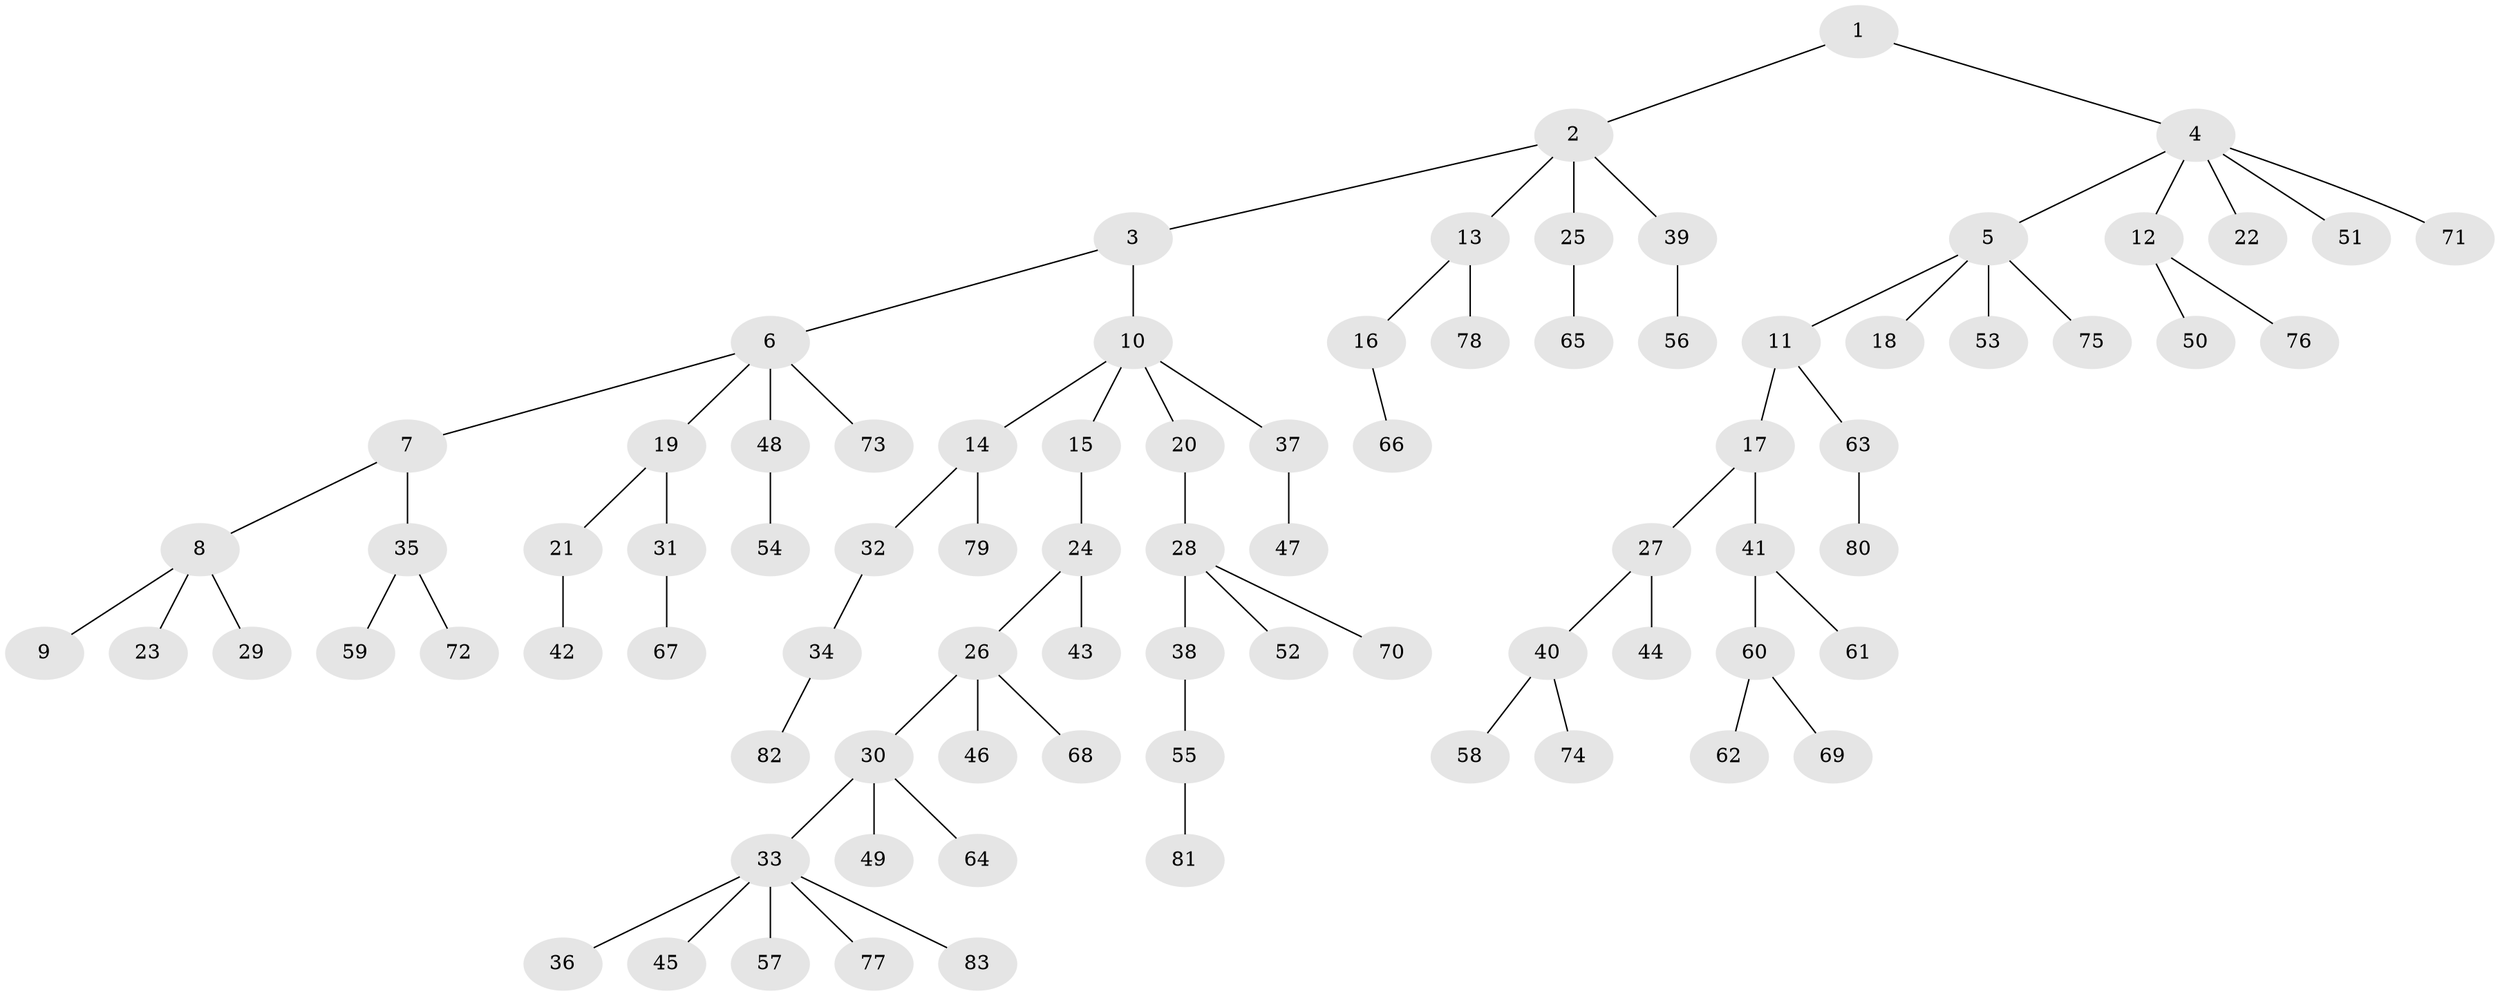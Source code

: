 // coarse degree distribution, {2: 0.23728813559322035, 5: 0.06779661016949153, 3: 0.15254237288135594, 4: 0.05084745762711865, 1: 0.4915254237288136}
// Generated by graph-tools (version 1.1) at 2025/51/03/04/25 22:51:58]
// undirected, 83 vertices, 82 edges
graph export_dot {
  node [color=gray90,style=filled];
  1;
  2;
  3;
  4;
  5;
  6;
  7;
  8;
  9;
  10;
  11;
  12;
  13;
  14;
  15;
  16;
  17;
  18;
  19;
  20;
  21;
  22;
  23;
  24;
  25;
  26;
  27;
  28;
  29;
  30;
  31;
  32;
  33;
  34;
  35;
  36;
  37;
  38;
  39;
  40;
  41;
  42;
  43;
  44;
  45;
  46;
  47;
  48;
  49;
  50;
  51;
  52;
  53;
  54;
  55;
  56;
  57;
  58;
  59;
  60;
  61;
  62;
  63;
  64;
  65;
  66;
  67;
  68;
  69;
  70;
  71;
  72;
  73;
  74;
  75;
  76;
  77;
  78;
  79;
  80;
  81;
  82;
  83;
  1 -- 2;
  1 -- 4;
  2 -- 3;
  2 -- 13;
  2 -- 25;
  2 -- 39;
  3 -- 6;
  3 -- 10;
  4 -- 5;
  4 -- 12;
  4 -- 22;
  4 -- 51;
  4 -- 71;
  5 -- 11;
  5 -- 18;
  5 -- 53;
  5 -- 75;
  6 -- 7;
  6 -- 19;
  6 -- 48;
  6 -- 73;
  7 -- 8;
  7 -- 35;
  8 -- 9;
  8 -- 23;
  8 -- 29;
  10 -- 14;
  10 -- 15;
  10 -- 20;
  10 -- 37;
  11 -- 17;
  11 -- 63;
  12 -- 50;
  12 -- 76;
  13 -- 16;
  13 -- 78;
  14 -- 32;
  14 -- 79;
  15 -- 24;
  16 -- 66;
  17 -- 27;
  17 -- 41;
  19 -- 21;
  19 -- 31;
  20 -- 28;
  21 -- 42;
  24 -- 26;
  24 -- 43;
  25 -- 65;
  26 -- 30;
  26 -- 46;
  26 -- 68;
  27 -- 40;
  27 -- 44;
  28 -- 38;
  28 -- 52;
  28 -- 70;
  30 -- 33;
  30 -- 49;
  30 -- 64;
  31 -- 67;
  32 -- 34;
  33 -- 36;
  33 -- 45;
  33 -- 57;
  33 -- 77;
  33 -- 83;
  34 -- 82;
  35 -- 59;
  35 -- 72;
  37 -- 47;
  38 -- 55;
  39 -- 56;
  40 -- 58;
  40 -- 74;
  41 -- 60;
  41 -- 61;
  48 -- 54;
  55 -- 81;
  60 -- 62;
  60 -- 69;
  63 -- 80;
}

